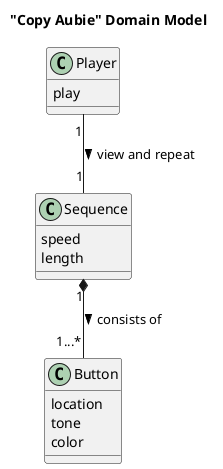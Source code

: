 @startuml
title "Copy Aubie" Domain Model
class Player {
play
}

class Sequence {
speed
length
}

class Button {
location
tone
color
}


Player "1" -- "1" Sequence : view and repeat >
Sequence "1" *-- "1...*" Button : consists of >

@enduml
